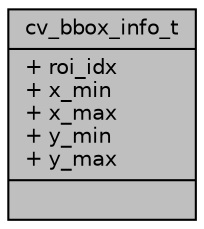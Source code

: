 digraph "cv_bbox_info_t"
{
 // INTERACTIVE_SVG=YES
 // LATEX_PDF_SIZE
  bgcolor="transparent";
  edge [fontname="Helvetica",fontsize="10",labelfontname="Helvetica",labelfontsize="10"];
  node [fontname="Helvetica",fontsize="10",shape=record];
  Node1 [label="{cv_bbox_info_t\n|+ roi_idx\l+ x_min\l+ x_max\l+ y_min\l+ y_max\l|}",height=0.2,width=0.4,color="black", fillcolor="grey75", style="filled", fontcolor="black",tooltip=" "];
}
